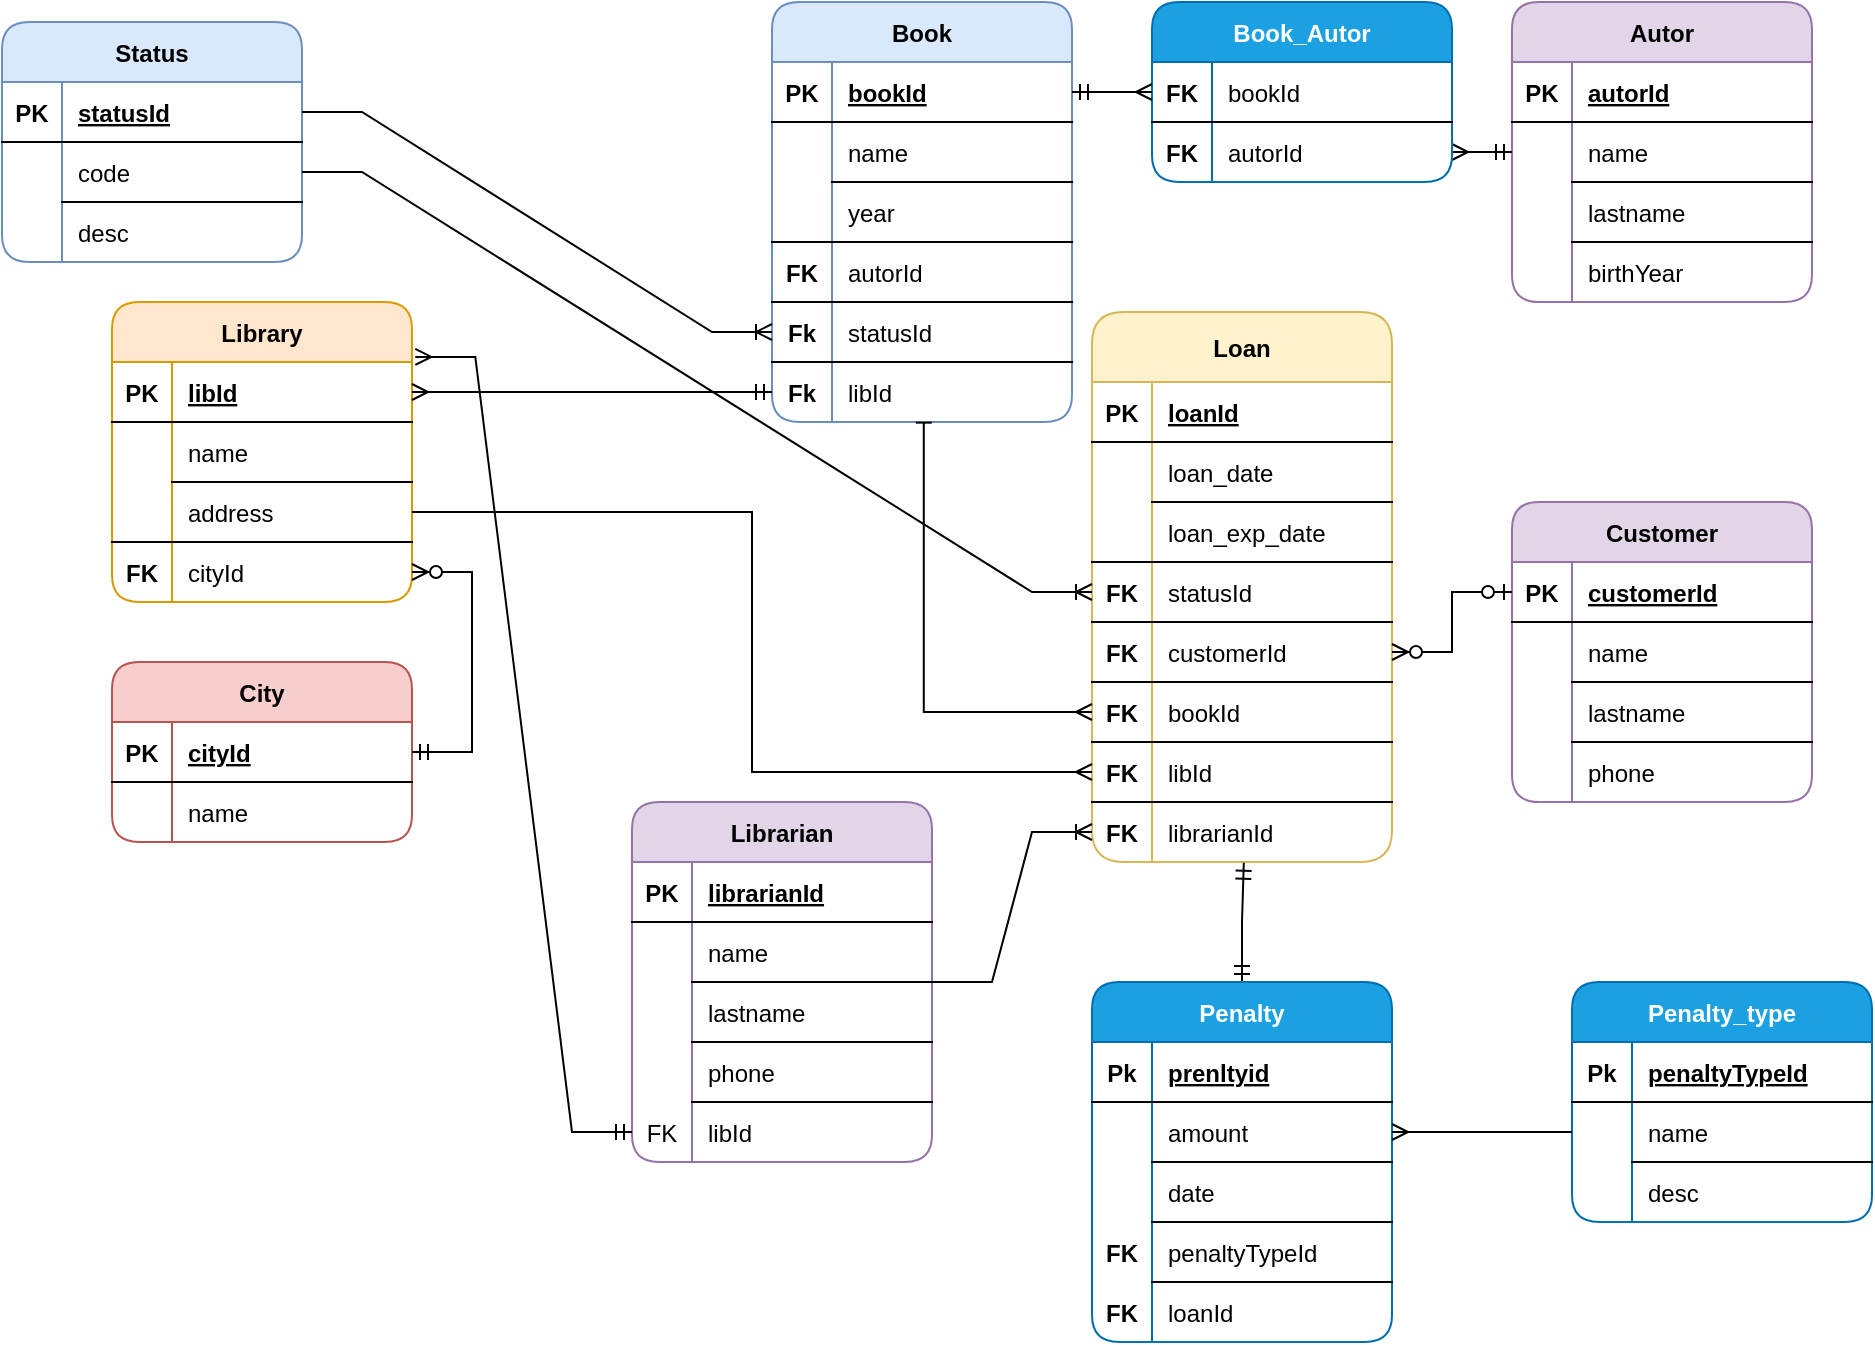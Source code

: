 <mxfile version="24.8.2">
  <diagram id="R2lEEEUBdFMjLlhIrx00" name="Page-1">
    <mxGraphModel dx="1195" dy="683" grid="1" gridSize="10" guides="1" tooltips="1" connect="1" arrows="1" fold="1" page="1" pageScale="1" pageWidth="850" pageHeight="1100" math="0" shadow="0" extFonts="Permanent Marker^https://fonts.googleapis.com/css?family=Permanent+Marker">
      <root>
        <mxCell id="0" />
        <mxCell id="1" parent="0" />
        <mxCell id="C-vyLk0tnHw3VtMMgP7b-23" value="Library" style="shape=table;startSize=30;container=1;collapsible=1;childLayout=tableLayout;fixedRows=1;rowLines=0;fontStyle=1;align=center;resizeLast=1;fillColor=#ffe6cc;strokeColor=#d79b00;rounded=1;" parent="1" vertex="1">
          <mxGeometry x="330" y="160" width="150" height="150" as="geometry" />
        </mxCell>
        <mxCell id="C-vyLk0tnHw3VtMMgP7b-24" value="" style="shape=partialRectangle;collapsible=0;dropTarget=0;pointerEvents=0;fillColor=none;points=[[0,0.5],[1,0.5]];portConstraint=eastwest;top=0;left=0;right=0;bottom=1;" parent="C-vyLk0tnHw3VtMMgP7b-23" vertex="1">
          <mxGeometry y="30" width="150" height="30" as="geometry" />
        </mxCell>
        <mxCell id="C-vyLk0tnHw3VtMMgP7b-25" value="PK" style="shape=partialRectangle;overflow=hidden;connectable=0;fillColor=none;top=0;left=0;bottom=0;right=0;fontStyle=1;" parent="C-vyLk0tnHw3VtMMgP7b-24" vertex="1">
          <mxGeometry width="30" height="30" as="geometry">
            <mxRectangle width="30" height="30" as="alternateBounds" />
          </mxGeometry>
        </mxCell>
        <mxCell id="C-vyLk0tnHw3VtMMgP7b-26" value="libId" style="shape=partialRectangle;overflow=hidden;connectable=0;fillColor=none;top=0;left=0;bottom=0;right=0;align=left;spacingLeft=6;fontStyle=5;" parent="C-vyLk0tnHw3VtMMgP7b-24" vertex="1">
          <mxGeometry x="30" width="120" height="30" as="geometry">
            <mxRectangle width="120" height="30" as="alternateBounds" />
          </mxGeometry>
        </mxCell>
        <mxCell id="C-vyLk0tnHw3VtMMgP7b-27" value="" style="shape=partialRectangle;collapsible=0;dropTarget=0;pointerEvents=0;fillColor=none;points=[[0,0.5],[1,0.5]];portConstraint=eastwest;top=0;left=0;right=0;bottom=0;" parent="C-vyLk0tnHw3VtMMgP7b-23" vertex="1">
          <mxGeometry y="60" width="150" height="30" as="geometry" />
        </mxCell>
        <mxCell id="C-vyLk0tnHw3VtMMgP7b-28" value="" style="shape=partialRectangle;overflow=hidden;connectable=0;fillColor=none;top=0;left=0;bottom=0;right=0;" parent="C-vyLk0tnHw3VtMMgP7b-27" vertex="1">
          <mxGeometry width="30" height="30" as="geometry">
            <mxRectangle width="30" height="30" as="alternateBounds" />
          </mxGeometry>
        </mxCell>
        <mxCell id="C-vyLk0tnHw3VtMMgP7b-29" value="name" style="shape=partialRectangle;overflow=hidden;connectable=0;fillColor=none;top=0;left=0;bottom=1;right=0;align=left;spacingLeft=6;" parent="C-vyLk0tnHw3VtMMgP7b-27" vertex="1">
          <mxGeometry x="30" width="120" height="30" as="geometry">
            <mxRectangle width="120" height="30" as="alternateBounds" />
          </mxGeometry>
        </mxCell>
        <mxCell id="Ng7OdXi_obNpGHTxMMuR-21" value="" style="shape=partialRectangle;collapsible=0;dropTarget=0;pointerEvents=0;fillColor=none;points=[[0,0.5],[1,0.5]];portConstraint=eastwest;top=0;left=0;right=0;bottom=0;" vertex="1" parent="C-vyLk0tnHw3VtMMgP7b-23">
          <mxGeometry y="90" width="150" height="30" as="geometry" />
        </mxCell>
        <mxCell id="Ng7OdXi_obNpGHTxMMuR-22" value="" style="shape=partialRectangle;overflow=hidden;connectable=0;fillColor=none;top=0;left=0;bottom=0;right=0;" vertex="1" parent="Ng7OdXi_obNpGHTxMMuR-21">
          <mxGeometry width="30" height="30" as="geometry">
            <mxRectangle width="30" height="30" as="alternateBounds" />
          </mxGeometry>
        </mxCell>
        <mxCell id="Ng7OdXi_obNpGHTxMMuR-23" value="address" style="shape=partialRectangle;overflow=hidden;connectable=0;fillColor=none;top=0;left=0;bottom=1;right=0;align=left;spacingLeft=6;" vertex="1" parent="Ng7OdXi_obNpGHTxMMuR-21">
          <mxGeometry x="30" width="120" height="30" as="geometry">
            <mxRectangle width="120" height="30" as="alternateBounds" />
          </mxGeometry>
        </mxCell>
        <mxCell id="Ng7OdXi_obNpGHTxMMuR-24" value="" style="shape=partialRectangle;collapsible=0;dropTarget=0;pointerEvents=0;fillColor=none;points=[[0,0.5],[1,0.5]];portConstraint=eastwest;top=0;left=0;right=0;bottom=0;" vertex="1" parent="C-vyLk0tnHw3VtMMgP7b-23">
          <mxGeometry y="120" width="150" height="30" as="geometry" />
        </mxCell>
        <mxCell id="Ng7OdXi_obNpGHTxMMuR-25" value="FK" style="shape=partialRectangle;overflow=hidden;connectable=0;fillColor=none;top=1;left=0;bottom=0;right=0;fontStyle=1" vertex="1" parent="Ng7OdXi_obNpGHTxMMuR-24">
          <mxGeometry width="30" height="30" as="geometry">
            <mxRectangle width="30" height="30" as="alternateBounds" />
          </mxGeometry>
        </mxCell>
        <mxCell id="Ng7OdXi_obNpGHTxMMuR-26" value="cityId" style="shape=partialRectangle;overflow=hidden;connectable=0;fillColor=none;top=0;left=0;bottom=0;right=0;align=left;spacingLeft=6;fontColor=default;labelBorderColor=none;" vertex="1" parent="Ng7OdXi_obNpGHTxMMuR-24">
          <mxGeometry x="30" width="120" height="30" as="geometry">
            <mxRectangle width="120" height="30" as="alternateBounds" />
          </mxGeometry>
        </mxCell>
        <mxCell id="Ng7OdXi_obNpGHTxMMuR-40" value="City" style="shape=table;startSize=30;container=1;collapsible=1;childLayout=tableLayout;fixedRows=1;rowLines=0;fontStyle=1;align=center;resizeLast=1;fillColor=#f8cecc;strokeColor=#b85450;rounded=1;" vertex="1" parent="1">
          <mxGeometry x="330" y="340" width="150" height="90" as="geometry" />
        </mxCell>
        <mxCell id="Ng7OdXi_obNpGHTxMMuR-41" value="" style="shape=partialRectangle;collapsible=0;dropTarget=0;pointerEvents=0;fillColor=none;points=[[0,0.5],[1,0.5]];portConstraint=eastwest;top=0;left=0;right=0;bottom=1;" vertex="1" parent="Ng7OdXi_obNpGHTxMMuR-40">
          <mxGeometry y="30" width="150" height="30" as="geometry" />
        </mxCell>
        <mxCell id="Ng7OdXi_obNpGHTxMMuR-42" value="PK" style="shape=partialRectangle;overflow=hidden;connectable=0;fillColor=none;top=0;left=0;bottom=0;right=0;fontStyle=1;" vertex="1" parent="Ng7OdXi_obNpGHTxMMuR-41">
          <mxGeometry width="30" height="30" as="geometry">
            <mxRectangle width="30" height="30" as="alternateBounds" />
          </mxGeometry>
        </mxCell>
        <mxCell id="Ng7OdXi_obNpGHTxMMuR-43" value="cityId" style="shape=partialRectangle;overflow=hidden;connectable=0;fillColor=none;top=0;left=0;bottom=0;right=0;align=left;spacingLeft=6;fontStyle=5;" vertex="1" parent="Ng7OdXi_obNpGHTxMMuR-41">
          <mxGeometry x="30" width="120" height="30" as="geometry">
            <mxRectangle width="120" height="30" as="alternateBounds" />
          </mxGeometry>
        </mxCell>
        <mxCell id="Ng7OdXi_obNpGHTxMMuR-44" value="" style="shape=partialRectangle;collapsible=0;dropTarget=0;pointerEvents=0;fillColor=none;points=[[0,0.5],[1,0.5]];portConstraint=eastwest;top=0;left=0;right=0;bottom=0;" vertex="1" parent="Ng7OdXi_obNpGHTxMMuR-40">
          <mxGeometry y="60" width="150" height="30" as="geometry" />
        </mxCell>
        <mxCell id="Ng7OdXi_obNpGHTxMMuR-45" value="" style="shape=partialRectangle;overflow=hidden;connectable=0;fillColor=none;top=0;left=0;bottom=0;right=0;" vertex="1" parent="Ng7OdXi_obNpGHTxMMuR-44">
          <mxGeometry width="30" height="30" as="geometry">
            <mxRectangle width="30" height="30" as="alternateBounds" />
          </mxGeometry>
        </mxCell>
        <mxCell id="Ng7OdXi_obNpGHTxMMuR-46" value="name" style="shape=partialRectangle;overflow=hidden;connectable=0;fillColor=none;top=0;left=0;bottom=0;right=0;align=left;spacingLeft=6;" vertex="1" parent="Ng7OdXi_obNpGHTxMMuR-44">
          <mxGeometry x="30" width="120" height="30" as="geometry">
            <mxRectangle width="120" height="30" as="alternateBounds" />
          </mxGeometry>
        </mxCell>
        <mxCell id="Ng7OdXi_obNpGHTxMMuR-55" value="" style="edgeStyle=entityRelationEdgeStyle;fontSize=12;html=1;endArrow=ERzeroToMany;startArrow=ERmandOne;rounded=0;exitX=1;exitY=0.5;exitDx=0;exitDy=0;" edge="1" parent="1" source="Ng7OdXi_obNpGHTxMMuR-41" target="Ng7OdXi_obNpGHTxMMuR-24">
          <mxGeometry width="100" height="100" relative="1" as="geometry">
            <mxPoint x="200.2" y="540" as="sourcePoint" />
            <mxPoint x="220.0" y="320.0" as="targetPoint" />
          </mxGeometry>
        </mxCell>
        <mxCell id="Ng7OdXi_obNpGHTxMMuR-56" value="Book " style="shape=table;startSize=30;container=1;collapsible=1;childLayout=tableLayout;fixedRows=1;rowLines=0;fontStyle=1;align=center;resizeLast=1;fillColor=#dae8fc;strokeColor=#6c8ebf;rounded=1;" vertex="1" parent="1">
          <mxGeometry x="660" y="10" width="150" height="210" as="geometry" />
        </mxCell>
        <mxCell id="Ng7OdXi_obNpGHTxMMuR-57" value="" style="shape=partialRectangle;collapsible=0;dropTarget=0;pointerEvents=0;fillColor=none;points=[[0,0.5],[1,0.5]];portConstraint=eastwest;top=0;left=0;right=0;bottom=1;" vertex="1" parent="Ng7OdXi_obNpGHTxMMuR-56">
          <mxGeometry y="30" width="150" height="30" as="geometry" />
        </mxCell>
        <mxCell id="Ng7OdXi_obNpGHTxMMuR-58" value="PK" style="shape=partialRectangle;overflow=hidden;connectable=0;fillColor=none;top=0;left=0;bottom=0;right=0;fontStyle=1;" vertex="1" parent="Ng7OdXi_obNpGHTxMMuR-57">
          <mxGeometry width="30" height="30" as="geometry">
            <mxRectangle width="30" height="30" as="alternateBounds" />
          </mxGeometry>
        </mxCell>
        <mxCell id="Ng7OdXi_obNpGHTxMMuR-59" value="bookId" style="shape=partialRectangle;overflow=hidden;connectable=0;fillColor=none;top=0;left=0;bottom=0;right=0;align=left;spacingLeft=6;fontStyle=5;" vertex="1" parent="Ng7OdXi_obNpGHTxMMuR-57">
          <mxGeometry x="30" width="120" height="30" as="geometry">
            <mxRectangle width="120" height="30" as="alternateBounds" />
          </mxGeometry>
        </mxCell>
        <mxCell id="Ng7OdXi_obNpGHTxMMuR-60" value="" style="shape=partialRectangle;collapsible=0;dropTarget=0;pointerEvents=0;fillColor=none;points=[[0,0.5],[1,0.5]];portConstraint=eastwest;top=0;left=0;right=0;bottom=0;" vertex="1" parent="Ng7OdXi_obNpGHTxMMuR-56">
          <mxGeometry y="60" width="150" height="30" as="geometry" />
        </mxCell>
        <mxCell id="Ng7OdXi_obNpGHTxMMuR-61" value="" style="shape=partialRectangle;overflow=hidden;connectable=0;fillColor=none;top=0;left=0;bottom=0;right=0;" vertex="1" parent="Ng7OdXi_obNpGHTxMMuR-60">
          <mxGeometry width="30" height="30" as="geometry">
            <mxRectangle width="30" height="30" as="alternateBounds" />
          </mxGeometry>
        </mxCell>
        <mxCell id="Ng7OdXi_obNpGHTxMMuR-62" value="name" style="shape=partialRectangle;overflow=hidden;connectable=0;fillColor=none;top=0;left=0;bottom=1;right=0;align=left;spacingLeft=6;" vertex="1" parent="Ng7OdXi_obNpGHTxMMuR-60">
          <mxGeometry x="30" width="120" height="30" as="geometry">
            <mxRectangle width="120" height="30" as="alternateBounds" />
          </mxGeometry>
        </mxCell>
        <mxCell id="Ng7OdXi_obNpGHTxMMuR-63" value="" style="shape=partialRectangle;collapsible=0;dropTarget=0;pointerEvents=0;fillColor=none;points=[[0,0.5],[1,0.5]];portConstraint=eastwest;top=0;left=0;right=0;bottom=0;" vertex="1" parent="Ng7OdXi_obNpGHTxMMuR-56">
          <mxGeometry y="90" width="150" height="30" as="geometry" />
        </mxCell>
        <mxCell id="Ng7OdXi_obNpGHTxMMuR-64" value="" style="shape=partialRectangle;overflow=hidden;connectable=0;fillColor=none;top=0;left=0;bottom=0;right=0;" vertex="1" parent="Ng7OdXi_obNpGHTxMMuR-63">
          <mxGeometry width="30" height="30" as="geometry">
            <mxRectangle width="30" height="30" as="alternateBounds" />
          </mxGeometry>
        </mxCell>
        <mxCell id="Ng7OdXi_obNpGHTxMMuR-65" value="year" style="shape=partialRectangle;overflow=hidden;connectable=0;fillColor=none;top=0;left=0;bottom=1;right=0;align=left;spacingLeft=6;" vertex="1" parent="Ng7OdXi_obNpGHTxMMuR-63">
          <mxGeometry x="30" width="120" height="30" as="geometry">
            <mxRectangle width="120" height="30" as="alternateBounds" />
          </mxGeometry>
        </mxCell>
        <mxCell id="Ng7OdXi_obNpGHTxMMuR-69" value="" style="shape=partialRectangle;collapsible=0;dropTarget=0;pointerEvents=0;fillColor=none;points=[[0,0.5],[1,0.5]];portConstraint=eastwest;top=0;left=0;right=0;bottom=0;" vertex="1" parent="Ng7OdXi_obNpGHTxMMuR-56">
          <mxGeometry y="120" width="150" height="30" as="geometry" />
        </mxCell>
        <mxCell id="Ng7OdXi_obNpGHTxMMuR-70" value="FK" style="shape=partialRectangle;overflow=hidden;connectable=0;fillColor=none;top=1;left=0;bottom=1;right=0;fontStyle=1" vertex="1" parent="Ng7OdXi_obNpGHTxMMuR-69">
          <mxGeometry width="30" height="30" as="geometry">
            <mxRectangle width="30" height="30" as="alternateBounds" />
          </mxGeometry>
        </mxCell>
        <mxCell id="Ng7OdXi_obNpGHTxMMuR-71" value="autorId" style="shape=partialRectangle;overflow=hidden;connectable=0;fillColor=none;top=0;left=0;bottom=1;right=0;align=left;spacingLeft=6;" vertex="1" parent="Ng7OdXi_obNpGHTxMMuR-69">
          <mxGeometry x="30" width="120" height="30" as="geometry">
            <mxRectangle width="120" height="30" as="alternateBounds" />
          </mxGeometry>
        </mxCell>
        <mxCell id="Ng7OdXi_obNpGHTxMMuR-72" value="" style="shape=partialRectangle;collapsible=0;dropTarget=0;pointerEvents=0;fillColor=none;points=[[0,0.5],[1,0.5]];portConstraint=eastwest;top=0;left=0;right=0;bottom=0;" vertex="1" parent="Ng7OdXi_obNpGHTxMMuR-56">
          <mxGeometry y="150" width="150" height="30" as="geometry" />
        </mxCell>
        <mxCell id="Ng7OdXi_obNpGHTxMMuR-73" value="Fk" style="shape=partialRectangle;overflow=hidden;connectable=0;fillColor=none;top=0;left=0;bottom=1;right=0;fontStyle=1" vertex="1" parent="Ng7OdXi_obNpGHTxMMuR-72">
          <mxGeometry width="30" height="30" as="geometry">
            <mxRectangle width="30" height="30" as="alternateBounds" />
          </mxGeometry>
        </mxCell>
        <mxCell id="Ng7OdXi_obNpGHTxMMuR-74" value="statusId" style="shape=partialRectangle;overflow=hidden;connectable=0;fillColor=none;top=0;left=0;bottom=1;right=0;align=left;spacingLeft=6;" vertex="1" parent="Ng7OdXi_obNpGHTxMMuR-72">
          <mxGeometry x="30" width="120" height="30" as="geometry">
            <mxRectangle width="120" height="30" as="alternateBounds" />
          </mxGeometry>
        </mxCell>
        <mxCell id="Ng7OdXi_obNpGHTxMMuR-89" value="" style="shape=partialRectangle;collapsible=0;dropTarget=0;pointerEvents=0;fillColor=none;points=[[0,0.5],[1,0.5]];portConstraint=eastwest;top=0;left=0;right=0;bottom=0;" vertex="1" parent="Ng7OdXi_obNpGHTxMMuR-56">
          <mxGeometry y="180" width="150" height="30" as="geometry" />
        </mxCell>
        <mxCell id="Ng7OdXi_obNpGHTxMMuR-90" value="Fk" style="shape=partialRectangle;overflow=hidden;connectable=0;fillColor=none;top=0;left=0;bottom=0;right=0;fontStyle=1" vertex="1" parent="Ng7OdXi_obNpGHTxMMuR-89">
          <mxGeometry width="30" height="30" as="geometry">
            <mxRectangle width="30" height="30" as="alternateBounds" />
          </mxGeometry>
        </mxCell>
        <mxCell id="Ng7OdXi_obNpGHTxMMuR-91" value="libId" style="shape=partialRectangle;overflow=hidden;connectable=0;fillColor=none;top=0;left=0;bottom=0;right=0;align=left;spacingLeft=6;" vertex="1" parent="Ng7OdXi_obNpGHTxMMuR-89">
          <mxGeometry x="30" width="120" height="30" as="geometry">
            <mxRectangle width="120" height="30" as="alternateBounds" />
          </mxGeometry>
        </mxCell>
        <mxCell id="Ng7OdXi_obNpGHTxMMuR-75" value="Autor" style="shape=table;startSize=30;container=1;collapsible=1;childLayout=tableLayout;fixedRows=1;rowLines=0;fontStyle=1;align=center;resizeLast=1;fillColor=#e1d5e7;strokeColor=#9673a6;rounded=1;" vertex="1" parent="1">
          <mxGeometry x="1030" y="10" width="150" height="150" as="geometry" />
        </mxCell>
        <mxCell id="Ng7OdXi_obNpGHTxMMuR-76" value="" style="shape=partialRectangle;collapsible=0;dropTarget=0;pointerEvents=0;fillColor=none;points=[[0,0.5],[1,0.5]];portConstraint=eastwest;top=0;left=0;right=0;bottom=1;" vertex="1" parent="Ng7OdXi_obNpGHTxMMuR-75">
          <mxGeometry y="30" width="150" height="30" as="geometry" />
        </mxCell>
        <mxCell id="Ng7OdXi_obNpGHTxMMuR-77" value="PK" style="shape=partialRectangle;overflow=hidden;connectable=0;fillColor=none;top=0;left=0;bottom=0;right=0;fontStyle=1;" vertex="1" parent="Ng7OdXi_obNpGHTxMMuR-76">
          <mxGeometry width="30" height="30" as="geometry">
            <mxRectangle width="30" height="30" as="alternateBounds" />
          </mxGeometry>
        </mxCell>
        <mxCell id="Ng7OdXi_obNpGHTxMMuR-78" value="autorId" style="shape=partialRectangle;overflow=hidden;connectable=0;fillColor=none;top=0;left=0;bottom=0;right=0;align=left;spacingLeft=6;fontStyle=5;" vertex="1" parent="Ng7OdXi_obNpGHTxMMuR-76">
          <mxGeometry x="30" width="120" height="30" as="geometry">
            <mxRectangle width="120" height="30" as="alternateBounds" />
          </mxGeometry>
        </mxCell>
        <mxCell id="Ng7OdXi_obNpGHTxMMuR-79" value="" style="shape=partialRectangle;collapsible=0;dropTarget=0;pointerEvents=0;fillColor=none;points=[[0,0.5],[1,0.5]];portConstraint=eastwest;top=0;left=0;right=0;bottom=0;" vertex="1" parent="Ng7OdXi_obNpGHTxMMuR-75">
          <mxGeometry y="60" width="150" height="30" as="geometry" />
        </mxCell>
        <mxCell id="Ng7OdXi_obNpGHTxMMuR-80" value="" style="shape=partialRectangle;overflow=hidden;connectable=0;fillColor=none;top=0;left=0;bottom=0;right=0;" vertex="1" parent="Ng7OdXi_obNpGHTxMMuR-79">
          <mxGeometry width="30" height="30" as="geometry">
            <mxRectangle width="30" height="30" as="alternateBounds" />
          </mxGeometry>
        </mxCell>
        <mxCell id="Ng7OdXi_obNpGHTxMMuR-81" value="name" style="shape=partialRectangle;overflow=hidden;connectable=0;fillColor=none;top=0;left=0;bottom=1;right=0;align=left;spacingLeft=6;" vertex="1" parent="Ng7OdXi_obNpGHTxMMuR-79">
          <mxGeometry x="30" width="120" height="30" as="geometry">
            <mxRectangle width="120" height="30" as="alternateBounds" />
          </mxGeometry>
        </mxCell>
        <mxCell id="Ng7OdXi_obNpGHTxMMuR-82" value="" style="shape=partialRectangle;collapsible=0;dropTarget=0;pointerEvents=0;fillColor=none;points=[[0,0.5],[1,0.5]];portConstraint=eastwest;top=0;left=0;right=0;bottom=0;" vertex="1" parent="Ng7OdXi_obNpGHTxMMuR-75">
          <mxGeometry y="90" width="150" height="30" as="geometry" />
        </mxCell>
        <mxCell id="Ng7OdXi_obNpGHTxMMuR-83" value="" style="shape=partialRectangle;overflow=hidden;connectable=0;fillColor=none;top=0;left=0;bottom=0;right=0;" vertex="1" parent="Ng7OdXi_obNpGHTxMMuR-82">
          <mxGeometry width="30" height="30" as="geometry">
            <mxRectangle width="30" height="30" as="alternateBounds" />
          </mxGeometry>
        </mxCell>
        <mxCell id="Ng7OdXi_obNpGHTxMMuR-84" value="lastname" style="shape=partialRectangle;overflow=hidden;connectable=0;fillColor=none;top=0;left=0;bottom=1;right=0;align=left;spacingLeft=6;" vertex="1" parent="Ng7OdXi_obNpGHTxMMuR-82">
          <mxGeometry x="30" width="120" height="30" as="geometry">
            <mxRectangle width="120" height="30" as="alternateBounds" />
          </mxGeometry>
        </mxCell>
        <mxCell id="Ng7OdXi_obNpGHTxMMuR-85" value="" style="shape=partialRectangle;collapsible=0;dropTarget=0;pointerEvents=0;fillColor=none;points=[[0,0.5],[1,0.5]];portConstraint=eastwest;top=0;left=0;right=0;bottom=0;" vertex="1" parent="Ng7OdXi_obNpGHTxMMuR-75">
          <mxGeometry y="120" width="150" height="30" as="geometry" />
        </mxCell>
        <mxCell id="Ng7OdXi_obNpGHTxMMuR-86" value="" style="shape=partialRectangle;overflow=hidden;connectable=0;fillColor=none;top=0;left=0;bottom=0;right=0;fontStyle=1" vertex="1" parent="Ng7OdXi_obNpGHTxMMuR-85">
          <mxGeometry width="30" height="30" as="geometry">
            <mxRectangle width="30" height="30" as="alternateBounds" />
          </mxGeometry>
        </mxCell>
        <mxCell id="Ng7OdXi_obNpGHTxMMuR-87" value="birthYear" style="shape=partialRectangle;overflow=hidden;connectable=0;fillColor=none;top=0;left=0;bottom=0;right=0;align=left;spacingLeft=6;fontColor=default;labelBorderColor=none;" vertex="1" parent="Ng7OdXi_obNpGHTxMMuR-85">
          <mxGeometry x="30" width="120" height="30" as="geometry">
            <mxRectangle width="120" height="30" as="alternateBounds" />
          </mxGeometry>
        </mxCell>
        <mxCell id="Ng7OdXi_obNpGHTxMMuR-88" value="" style="edgeStyle=entityRelationEdgeStyle;fontSize=12;html=1;endArrow=ERmany;startArrow=ERmandOne;rounded=0;exitX=0;exitY=0.5;exitDx=0;exitDy=0;entryX=1;entryY=0.5;entryDx=0;entryDy=0;endFill=0;" edge="1" parent="1" source="Ng7OdXi_obNpGHTxMMuR-79" target="Ng7OdXi_obNpGHTxMMuR-166">
          <mxGeometry width="100" height="100" relative="1" as="geometry">
            <mxPoint x="210" y="65" as="sourcePoint" />
            <mxPoint x="270" y="155" as="targetPoint" />
          </mxGeometry>
        </mxCell>
        <mxCell id="Ng7OdXi_obNpGHTxMMuR-92" value="" style="edgeStyle=entityRelationEdgeStyle;fontSize=12;html=1;endArrow=ERmany;startArrow=ERmandOne;rounded=0;exitX=0;exitY=0.5;exitDx=0;exitDy=0;entryX=1;entryY=0.5;entryDx=0;entryDy=0;endFill=0;" edge="1" parent="1" source="Ng7OdXi_obNpGHTxMMuR-89" target="C-vyLk0tnHw3VtMMgP7b-24">
          <mxGeometry width="100" height="100" relative="1" as="geometry">
            <mxPoint x="780" y="65" as="sourcePoint" />
            <mxPoint x="720" y="155" as="targetPoint" />
            <Array as="points">
              <mxPoint x="530" y="80" />
            </Array>
          </mxGeometry>
        </mxCell>
        <mxCell id="Ng7OdXi_obNpGHTxMMuR-93" value="Customer" style="shape=table;startSize=30;container=1;collapsible=1;childLayout=tableLayout;fixedRows=1;rowLines=0;fontStyle=1;align=center;resizeLast=1;fillColor=#e1d5e7;strokeColor=#9673a6;rounded=1;" vertex="1" parent="1">
          <mxGeometry x="1030" y="260" width="150" height="150" as="geometry" />
        </mxCell>
        <mxCell id="Ng7OdXi_obNpGHTxMMuR-94" value="" style="shape=partialRectangle;collapsible=0;dropTarget=0;pointerEvents=0;fillColor=none;points=[[0,0.5],[1,0.5]];portConstraint=eastwest;top=0;left=0;right=0;bottom=1;" vertex="1" parent="Ng7OdXi_obNpGHTxMMuR-93">
          <mxGeometry y="30" width="150" height="30" as="geometry" />
        </mxCell>
        <mxCell id="Ng7OdXi_obNpGHTxMMuR-95" value="PK" style="shape=partialRectangle;overflow=hidden;connectable=0;fillColor=none;top=0;left=0;bottom=0;right=0;fontStyle=1;" vertex="1" parent="Ng7OdXi_obNpGHTxMMuR-94">
          <mxGeometry width="30" height="30" as="geometry">
            <mxRectangle width="30" height="30" as="alternateBounds" />
          </mxGeometry>
        </mxCell>
        <mxCell id="Ng7OdXi_obNpGHTxMMuR-96" value="customerId" style="shape=partialRectangle;overflow=hidden;connectable=0;fillColor=none;top=0;left=0;bottom=0;right=0;align=left;spacingLeft=6;fontStyle=5;" vertex="1" parent="Ng7OdXi_obNpGHTxMMuR-94">
          <mxGeometry x="30" width="120" height="30" as="geometry">
            <mxRectangle width="120" height="30" as="alternateBounds" />
          </mxGeometry>
        </mxCell>
        <mxCell id="Ng7OdXi_obNpGHTxMMuR-97" value="" style="shape=partialRectangle;collapsible=0;dropTarget=0;pointerEvents=0;fillColor=none;points=[[0,0.5],[1,0.5]];portConstraint=eastwest;top=0;left=0;right=0;bottom=0;" vertex="1" parent="Ng7OdXi_obNpGHTxMMuR-93">
          <mxGeometry y="60" width="150" height="30" as="geometry" />
        </mxCell>
        <mxCell id="Ng7OdXi_obNpGHTxMMuR-98" value="" style="shape=partialRectangle;overflow=hidden;connectable=0;fillColor=none;top=0;left=0;bottom=0;right=0;" vertex="1" parent="Ng7OdXi_obNpGHTxMMuR-97">
          <mxGeometry width="30" height="30" as="geometry">
            <mxRectangle width="30" height="30" as="alternateBounds" />
          </mxGeometry>
        </mxCell>
        <mxCell id="Ng7OdXi_obNpGHTxMMuR-99" value="name" style="shape=partialRectangle;overflow=hidden;connectable=0;fillColor=none;top=0;left=0;bottom=1;right=0;align=left;spacingLeft=6;" vertex="1" parent="Ng7OdXi_obNpGHTxMMuR-97">
          <mxGeometry x="30" width="120" height="30" as="geometry">
            <mxRectangle width="120" height="30" as="alternateBounds" />
          </mxGeometry>
        </mxCell>
        <mxCell id="Ng7OdXi_obNpGHTxMMuR-100" value="" style="shape=partialRectangle;collapsible=0;dropTarget=0;pointerEvents=0;fillColor=none;points=[[0,0.5],[1,0.5]];portConstraint=eastwest;top=0;left=0;right=0;bottom=0;" vertex="1" parent="Ng7OdXi_obNpGHTxMMuR-93">
          <mxGeometry y="90" width="150" height="30" as="geometry" />
        </mxCell>
        <mxCell id="Ng7OdXi_obNpGHTxMMuR-101" value="" style="shape=partialRectangle;overflow=hidden;connectable=0;fillColor=none;top=0;left=0;bottom=0;right=0;" vertex="1" parent="Ng7OdXi_obNpGHTxMMuR-100">
          <mxGeometry width="30" height="30" as="geometry">
            <mxRectangle width="30" height="30" as="alternateBounds" />
          </mxGeometry>
        </mxCell>
        <mxCell id="Ng7OdXi_obNpGHTxMMuR-102" value="lastname" style="shape=partialRectangle;overflow=hidden;connectable=0;fillColor=none;top=0;left=0;bottom=1;right=0;align=left;spacingLeft=6;" vertex="1" parent="Ng7OdXi_obNpGHTxMMuR-100">
          <mxGeometry x="30" width="120" height="30" as="geometry">
            <mxRectangle width="120" height="30" as="alternateBounds" />
          </mxGeometry>
        </mxCell>
        <mxCell id="Ng7OdXi_obNpGHTxMMuR-103" value="" style="shape=partialRectangle;collapsible=0;dropTarget=0;pointerEvents=0;fillColor=none;points=[[0,0.5],[1,0.5]];portConstraint=eastwest;top=0;left=0;right=0;bottom=0;" vertex="1" parent="Ng7OdXi_obNpGHTxMMuR-93">
          <mxGeometry y="120" width="150" height="30" as="geometry" />
        </mxCell>
        <mxCell id="Ng7OdXi_obNpGHTxMMuR-104" value="" style="shape=partialRectangle;overflow=hidden;connectable=0;fillColor=none;top=0;left=0;bottom=0;right=0;fontStyle=1" vertex="1" parent="Ng7OdXi_obNpGHTxMMuR-103">
          <mxGeometry width="30" height="30" as="geometry">
            <mxRectangle width="30" height="30" as="alternateBounds" />
          </mxGeometry>
        </mxCell>
        <mxCell id="Ng7OdXi_obNpGHTxMMuR-105" value="phone" style="shape=partialRectangle;overflow=hidden;connectable=0;fillColor=none;top=0;left=0;bottom=0;right=0;align=left;spacingLeft=6;fontColor=default;labelBorderColor=none;" vertex="1" parent="Ng7OdXi_obNpGHTxMMuR-103">
          <mxGeometry x="30" width="120" height="30" as="geometry">
            <mxRectangle width="120" height="30" as="alternateBounds" />
          </mxGeometry>
        </mxCell>
        <mxCell id="Ng7OdXi_obNpGHTxMMuR-106" value="Librarian" style="shape=table;startSize=30;container=1;collapsible=1;childLayout=tableLayout;fixedRows=1;rowLines=0;fontStyle=1;align=center;resizeLast=1;fillColor=#e1d5e7;strokeColor=#9673a6;rounded=1;" vertex="1" parent="1">
          <mxGeometry x="590" y="410" width="150" height="180" as="geometry" />
        </mxCell>
        <mxCell id="Ng7OdXi_obNpGHTxMMuR-107" value="" style="shape=partialRectangle;collapsible=0;dropTarget=0;pointerEvents=0;fillColor=none;points=[[0,0.5],[1,0.5]];portConstraint=eastwest;top=0;left=0;right=0;bottom=1;" vertex="1" parent="Ng7OdXi_obNpGHTxMMuR-106">
          <mxGeometry y="30" width="150" height="30" as="geometry" />
        </mxCell>
        <mxCell id="Ng7OdXi_obNpGHTxMMuR-108" value="PK" style="shape=partialRectangle;overflow=hidden;connectable=0;fillColor=none;top=0;left=0;bottom=0;right=0;fontStyle=1;" vertex="1" parent="Ng7OdXi_obNpGHTxMMuR-107">
          <mxGeometry width="30" height="30" as="geometry">
            <mxRectangle width="30" height="30" as="alternateBounds" />
          </mxGeometry>
        </mxCell>
        <mxCell id="Ng7OdXi_obNpGHTxMMuR-109" value="librarianId" style="shape=partialRectangle;overflow=hidden;connectable=0;fillColor=none;top=0;left=0;bottom=0;right=0;align=left;spacingLeft=6;fontStyle=5;" vertex="1" parent="Ng7OdXi_obNpGHTxMMuR-107">
          <mxGeometry x="30" width="120" height="30" as="geometry">
            <mxRectangle width="120" height="30" as="alternateBounds" />
          </mxGeometry>
        </mxCell>
        <mxCell id="Ng7OdXi_obNpGHTxMMuR-110" value="" style="shape=partialRectangle;collapsible=0;dropTarget=0;pointerEvents=0;fillColor=none;points=[[0,0.5],[1,0.5]];portConstraint=eastwest;top=0;left=0;right=0;bottom=0;" vertex="1" parent="Ng7OdXi_obNpGHTxMMuR-106">
          <mxGeometry y="60" width="150" height="30" as="geometry" />
        </mxCell>
        <mxCell id="Ng7OdXi_obNpGHTxMMuR-111" value="" style="shape=partialRectangle;overflow=hidden;connectable=0;fillColor=none;top=0;left=0;bottom=0;right=0;" vertex="1" parent="Ng7OdXi_obNpGHTxMMuR-110">
          <mxGeometry width="30" height="30" as="geometry">
            <mxRectangle width="30" height="30" as="alternateBounds" />
          </mxGeometry>
        </mxCell>
        <mxCell id="Ng7OdXi_obNpGHTxMMuR-112" value="name" style="shape=partialRectangle;overflow=hidden;connectable=0;fillColor=none;top=0;left=0;bottom=1;right=0;align=left;spacingLeft=6;" vertex="1" parent="Ng7OdXi_obNpGHTxMMuR-110">
          <mxGeometry x="30" width="120" height="30" as="geometry">
            <mxRectangle width="120" height="30" as="alternateBounds" />
          </mxGeometry>
        </mxCell>
        <mxCell id="Ng7OdXi_obNpGHTxMMuR-113" value="" style="shape=partialRectangle;collapsible=0;dropTarget=0;pointerEvents=0;fillColor=none;points=[[0,0.5],[1,0.5]];portConstraint=eastwest;top=0;left=0;right=0;bottom=0;" vertex="1" parent="Ng7OdXi_obNpGHTxMMuR-106">
          <mxGeometry y="90" width="150" height="30" as="geometry" />
        </mxCell>
        <mxCell id="Ng7OdXi_obNpGHTxMMuR-114" value="" style="shape=partialRectangle;overflow=hidden;connectable=0;fillColor=none;top=0;left=0;bottom=0;right=0;" vertex="1" parent="Ng7OdXi_obNpGHTxMMuR-113">
          <mxGeometry width="30" height="30" as="geometry">
            <mxRectangle width="30" height="30" as="alternateBounds" />
          </mxGeometry>
        </mxCell>
        <mxCell id="Ng7OdXi_obNpGHTxMMuR-115" value="lastname" style="shape=partialRectangle;overflow=hidden;connectable=0;fillColor=none;top=0;left=0;bottom=1;right=0;align=left;spacingLeft=6;" vertex="1" parent="Ng7OdXi_obNpGHTxMMuR-113">
          <mxGeometry x="30" width="120" height="30" as="geometry">
            <mxRectangle width="120" height="30" as="alternateBounds" />
          </mxGeometry>
        </mxCell>
        <mxCell id="Ng7OdXi_obNpGHTxMMuR-116" value="" style="shape=partialRectangle;collapsible=0;dropTarget=0;pointerEvents=0;fillColor=none;points=[[0,0.5],[1,0.5]];portConstraint=eastwest;top=0;left=0;right=0;bottom=0;" vertex="1" parent="Ng7OdXi_obNpGHTxMMuR-106">
          <mxGeometry y="120" width="150" height="30" as="geometry" />
        </mxCell>
        <mxCell id="Ng7OdXi_obNpGHTxMMuR-117" value="" style="shape=partialRectangle;overflow=hidden;connectable=0;fillColor=none;top=0;left=0;bottom=0;right=0;fontStyle=1" vertex="1" parent="Ng7OdXi_obNpGHTxMMuR-116">
          <mxGeometry width="30" height="30" as="geometry">
            <mxRectangle width="30" height="30" as="alternateBounds" />
          </mxGeometry>
        </mxCell>
        <mxCell id="Ng7OdXi_obNpGHTxMMuR-118" value="phone" style="shape=partialRectangle;overflow=hidden;connectable=0;fillColor=none;top=0;left=0;bottom=1;right=0;align=left;spacingLeft=6;fontColor=default;labelBorderColor=none;" vertex="1" parent="Ng7OdXi_obNpGHTxMMuR-116">
          <mxGeometry x="30" width="120" height="30" as="geometry">
            <mxRectangle width="120" height="30" as="alternateBounds" />
          </mxGeometry>
        </mxCell>
        <mxCell id="Ng7OdXi_obNpGHTxMMuR-119" value="" style="shape=partialRectangle;collapsible=0;dropTarget=0;pointerEvents=0;fillColor=none;points=[[0,0.5],[1,0.5]];portConstraint=eastwest;top=0;left=0;right=0;bottom=0;" vertex="1" parent="Ng7OdXi_obNpGHTxMMuR-106">
          <mxGeometry y="150" width="150" height="30" as="geometry" />
        </mxCell>
        <mxCell id="Ng7OdXi_obNpGHTxMMuR-120" value="FK" style="shape=partialRectangle;overflow=hidden;connectable=0;fillColor=none;top=0;left=0;bottom=0;right=0;" vertex="1" parent="Ng7OdXi_obNpGHTxMMuR-119">
          <mxGeometry width="30" height="30" as="geometry">
            <mxRectangle width="30" height="30" as="alternateBounds" />
          </mxGeometry>
        </mxCell>
        <mxCell id="Ng7OdXi_obNpGHTxMMuR-121" value="libId" style="shape=partialRectangle;overflow=hidden;connectable=0;fillColor=none;top=0;left=0;bottom=0;right=0;align=left;spacingLeft=6;" vertex="1" parent="Ng7OdXi_obNpGHTxMMuR-119">
          <mxGeometry x="30" width="120" height="30" as="geometry">
            <mxRectangle width="120" height="30" as="alternateBounds" />
          </mxGeometry>
        </mxCell>
        <mxCell id="Ng7OdXi_obNpGHTxMMuR-122" value="" style="edgeStyle=entityRelationEdgeStyle;fontSize=12;html=1;endArrow=ERmany;startArrow=ERmandOne;rounded=0;exitX=0;exitY=0.5;exitDx=0;exitDy=0;entryX=1.011;entryY=-0.085;entryDx=0;entryDy=0;endFill=0;entryPerimeter=0;" edge="1" parent="1" source="Ng7OdXi_obNpGHTxMMuR-119" target="C-vyLk0tnHw3VtMMgP7b-24">
          <mxGeometry width="100" height="100" relative="1" as="geometry">
            <mxPoint x="570" y="215" as="sourcePoint" />
            <mxPoint x="420" y="65" as="targetPoint" />
            <Array as="points">
              <mxPoint x="540" y="90" />
            </Array>
          </mxGeometry>
        </mxCell>
        <mxCell id="Ng7OdXi_obNpGHTxMMuR-123" value="Status" style="shape=table;startSize=30;container=1;collapsible=1;childLayout=tableLayout;fixedRows=1;rowLines=0;fontStyle=1;align=center;resizeLast=1;fillColor=#dae8fc;strokeColor=#6c8ebf;rounded=1;columnLines=1;" vertex="1" parent="1">
          <mxGeometry x="275" y="20" width="150" height="120" as="geometry" />
        </mxCell>
        <mxCell id="Ng7OdXi_obNpGHTxMMuR-124" value="" style="shape=partialRectangle;collapsible=0;dropTarget=0;pointerEvents=0;fillColor=none;points=[[0,0.5],[1,0.5]];portConstraint=eastwest;top=0;left=0;right=0;bottom=1;" vertex="1" parent="Ng7OdXi_obNpGHTxMMuR-123">
          <mxGeometry y="30" width="150" height="30" as="geometry" />
        </mxCell>
        <mxCell id="Ng7OdXi_obNpGHTxMMuR-125" value="PK" style="shape=partialRectangle;overflow=hidden;connectable=0;fillColor=none;top=0;left=0;bottom=0;right=0;fontStyle=1;" vertex="1" parent="Ng7OdXi_obNpGHTxMMuR-124">
          <mxGeometry width="30" height="30" as="geometry">
            <mxRectangle width="30" height="30" as="alternateBounds" />
          </mxGeometry>
        </mxCell>
        <mxCell id="Ng7OdXi_obNpGHTxMMuR-126" value="statusId" style="shape=partialRectangle;overflow=hidden;connectable=0;fillColor=none;top=0;left=0;bottom=0;right=0;align=left;spacingLeft=6;fontStyle=5;" vertex="1" parent="Ng7OdXi_obNpGHTxMMuR-124">
          <mxGeometry x="30" width="120" height="30" as="geometry">
            <mxRectangle width="120" height="30" as="alternateBounds" />
          </mxGeometry>
        </mxCell>
        <mxCell id="Ng7OdXi_obNpGHTxMMuR-127" value="" style="shape=partialRectangle;collapsible=0;dropTarget=0;pointerEvents=0;fillColor=none;points=[[0,0.5],[1,0.5]];portConstraint=eastwest;top=0;left=0;right=0;bottom=0;" vertex="1" parent="Ng7OdXi_obNpGHTxMMuR-123">
          <mxGeometry y="60" width="150" height="30" as="geometry" />
        </mxCell>
        <mxCell id="Ng7OdXi_obNpGHTxMMuR-128" value="" style="shape=partialRectangle;overflow=hidden;connectable=0;fillColor=none;top=0;left=0;bottom=0;right=0;" vertex="1" parent="Ng7OdXi_obNpGHTxMMuR-127">
          <mxGeometry width="30" height="30" as="geometry">
            <mxRectangle width="30" height="30" as="alternateBounds" />
          </mxGeometry>
        </mxCell>
        <mxCell id="Ng7OdXi_obNpGHTxMMuR-129" value="code" style="shape=partialRectangle;overflow=hidden;connectable=0;fillColor=none;top=0;left=0;bottom=1;right=0;align=left;spacingLeft=6;" vertex="1" parent="Ng7OdXi_obNpGHTxMMuR-127">
          <mxGeometry x="30" width="120" height="30" as="geometry">
            <mxRectangle width="120" height="30" as="alternateBounds" />
          </mxGeometry>
        </mxCell>
        <mxCell id="Ng7OdXi_obNpGHTxMMuR-130" value="" style="shape=partialRectangle;collapsible=0;dropTarget=0;pointerEvents=0;fillColor=none;points=[[0,0.5],[1,0.5]];portConstraint=eastwest;top=0;left=0;right=0;bottom=0;" vertex="1" parent="Ng7OdXi_obNpGHTxMMuR-123">
          <mxGeometry y="90" width="150" height="30" as="geometry" />
        </mxCell>
        <mxCell id="Ng7OdXi_obNpGHTxMMuR-131" value="" style="shape=partialRectangle;overflow=hidden;connectable=0;fillColor=none;top=0;left=0;bottom=0;right=0;" vertex="1" parent="Ng7OdXi_obNpGHTxMMuR-130">
          <mxGeometry width="30" height="30" as="geometry">
            <mxRectangle width="30" height="30" as="alternateBounds" />
          </mxGeometry>
        </mxCell>
        <mxCell id="Ng7OdXi_obNpGHTxMMuR-132" value="desc" style="shape=partialRectangle;overflow=hidden;connectable=0;fillColor=none;top=0;left=0;bottom=0;right=0;align=left;spacingLeft=6;" vertex="1" parent="Ng7OdXi_obNpGHTxMMuR-130">
          <mxGeometry x="30" width="120" height="30" as="geometry">
            <mxRectangle width="120" height="30" as="alternateBounds" />
          </mxGeometry>
        </mxCell>
        <mxCell id="Ng7OdXi_obNpGHTxMMuR-142" value="" style="edgeStyle=entityRelationEdgeStyle;fontSize=12;html=1;endArrow=ERoneToMany;rounded=0;exitX=1;exitY=0.5;exitDx=0;exitDy=0;entryX=0;entryY=0.5;entryDx=0;entryDy=0;" edge="1" parent="1" source="Ng7OdXi_obNpGHTxMMuR-124" target="Ng7OdXi_obNpGHTxMMuR-72">
          <mxGeometry width="100" height="100" relative="1" as="geometry">
            <mxPoint x="490" y="350" as="sourcePoint" />
            <mxPoint x="590" y="250" as="targetPoint" />
          </mxGeometry>
        </mxCell>
        <mxCell id="Ng7OdXi_obNpGHTxMMuR-162" value="Book_Autor" style="shape=table;startSize=30;container=1;collapsible=1;childLayout=tableLayout;fixedRows=1;rowLines=0;fontStyle=1;align=center;resizeLast=1;fillColor=#1ba1e2;strokeColor=#006EAF;rounded=1;fontColor=#ffffff;" vertex="1" parent="1">
          <mxGeometry x="850" y="10" width="150" height="90" as="geometry" />
        </mxCell>
        <mxCell id="Ng7OdXi_obNpGHTxMMuR-163" value="" style="shape=partialRectangle;collapsible=0;dropTarget=0;pointerEvents=0;fillColor=none;points=[[0,0.5],[1,0.5]];portConstraint=eastwest;top=0;left=0;right=0;bottom=1;" vertex="1" parent="Ng7OdXi_obNpGHTxMMuR-162">
          <mxGeometry y="30" width="150" height="30" as="geometry" />
        </mxCell>
        <mxCell id="Ng7OdXi_obNpGHTxMMuR-164" value="FK" style="shape=partialRectangle;overflow=hidden;connectable=0;fillColor=none;top=0;left=0;bottom=0;right=0;fontStyle=1;" vertex="1" parent="Ng7OdXi_obNpGHTxMMuR-163">
          <mxGeometry width="30" height="30" as="geometry">
            <mxRectangle width="30" height="30" as="alternateBounds" />
          </mxGeometry>
        </mxCell>
        <mxCell id="Ng7OdXi_obNpGHTxMMuR-165" value="bookId" style="shape=partialRectangle;overflow=hidden;connectable=0;fillColor=none;top=0;left=0;bottom=0;right=0;align=left;spacingLeft=6;fontStyle=0;" vertex="1" parent="Ng7OdXi_obNpGHTxMMuR-163">
          <mxGeometry x="30" width="120" height="30" as="geometry">
            <mxRectangle width="120" height="30" as="alternateBounds" />
          </mxGeometry>
        </mxCell>
        <mxCell id="Ng7OdXi_obNpGHTxMMuR-166" value="" style="shape=partialRectangle;collapsible=0;dropTarget=0;pointerEvents=0;fillColor=none;points=[[0,0.5],[1,0.5]];portConstraint=eastwest;top=0;left=0;right=0;bottom=0;" vertex="1" parent="Ng7OdXi_obNpGHTxMMuR-162">
          <mxGeometry y="60" width="150" height="30" as="geometry" />
        </mxCell>
        <mxCell id="Ng7OdXi_obNpGHTxMMuR-167" value="FK" style="shape=partialRectangle;overflow=hidden;connectable=0;fillColor=none;top=0;left=0;bottom=0;right=0;fontStyle=1" vertex="1" parent="Ng7OdXi_obNpGHTxMMuR-166">
          <mxGeometry width="30" height="30" as="geometry">
            <mxRectangle width="30" height="30" as="alternateBounds" />
          </mxGeometry>
        </mxCell>
        <mxCell id="Ng7OdXi_obNpGHTxMMuR-168" value="autorId" style="shape=partialRectangle;overflow=hidden;connectable=0;fillColor=none;top=0;left=0;bottom=0;right=0;align=left;spacingLeft=6;" vertex="1" parent="Ng7OdXi_obNpGHTxMMuR-166">
          <mxGeometry x="30" width="120" height="30" as="geometry">
            <mxRectangle width="120" height="30" as="alternateBounds" />
          </mxGeometry>
        </mxCell>
        <mxCell id="Ng7OdXi_obNpGHTxMMuR-169" style="edgeStyle=orthogonalEdgeStyle;rounded=0;orthogonalLoop=1;jettySize=auto;html=1;exitX=1;exitY=0.5;exitDx=0;exitDy=0;entryX=0;entryY=0.5;entryDx=0;entryDy=0;endArrow=ERmany;endFill=0;startArrow=ERmandOne;startFill=0;" edge="1" parent="1" source="Ng7OdXi_obNpGHTxMMuR-57" target="Ng7OdXi_obNpGHTxMMuR-163">
          <mxGeometry relative="1" as="geometry" />
        </mxCell>
        <mxCell id="Ng7OdXi_obNpGHTxMMuR-170" value="Loan" style="shape=table;startSize=35;container=1;collapsible=1;childLayout=tableLayout;fixedRows=1;rowLines=0;fontStyle=1;align=center;resizeLast=1;fillColor=#fff2cc;strokeColor=#d6b656;rounded=1;" vertex="1" parent="1">
          <mxGeometry x="820" y="165" width="150" height="275" as="geometry" />
        </mxCell>
        <mxCell id="Ng7OdXi_obNpGHTxMMuR-171" value="" style="shape=partialRectangle;collapsible=0;dropTarget=0;pointerEvents=0;fillColor=none;points=[[0,0.5],[1,0.5]];portConstraint=eastwest;top=0;left=0;right=0;bottom=1;" vertex="1" parent="Ng7OdXi_obNpGHTxMMuR-170">
          <mxGeometry y="35" width="150" height="30" as="geometry" />
        </mxCell>
        <mxCell id="Ng7OdXi_obNpGHTxMMuR-172" value="PK" style="shape=partialRectangle;overflow=hidden;connectable=0;fillColor=none;top=0;left=0;bottom=0;right=0;fontStyle=1;" vertex="1" parent="Ng7OdXi_obNpGHTxMMuR-171">
          <mxGeometry width="30" height="30" as="geometry">
            <mxRectangle width="30" height="30" as="alternateBounds" />
          </mxGeometry>
        </mxCell>
        <mxCell id="Ng7OdXi_obNpGHTxMMuR-173" value="loanId" style="shape=partialRectangle;overflow=hidden;connectable=0;fillColor=none;top=0;left=0;bottom=0;right=0;align=left;spacingLeft=6;fontStyle=5;" vertex="1" parent="Ng7OdXi_obNpGHTxMMuR-171">
          <mxGeometry x="30" width="120" height="30" as="geometry">
            <mxRectangle width="120" height="30" as="alternateBounds" />
          </mxGeometry>
        </mxCell>
        <mxCell id="Ng7OdXi_obNpGHTxMMuR-174" value="" style="shape=partialRectangle;collapsible=0;dropTarget=0;pointerEvents=0;fillColor=none;points=[[0,0.5],[1,0.5]];portConstraint=eastwest;top=0;left=0;right=0;bottom=0;" vertex="1" parent="Ng7OdXi_obNpGHTxMMuR-170">
          <mxGeometry y="65" width="150" height="30" as="geometry" />
        </mxCell>
        <mxCell id="Ng7OdXi_obNpGHTxMMuR-175" value="" style="shape=partialRectangle;overflow=hidden;connectable=0;fillColor=none;top=0;left=0;bottom=0;right=0;" vertex="1" parent="Ng7OdXi_obNpGHTxMMuR-174">
          <mxGeometry width="30" height="30" as="geometry">
            <mxRectangle width="30" height="30" as="alternateBounds" />
          </mxGeometry>
        </mxCell>
        <mxCell id="Ng7OdXi_obNpGHTxMMuR-176" value="loan_date" style="shape=partialRectangle;overflow=hidden;connectable=0;fillColor=none;top=0;left=0;bottom=1;right=0;align=left;spacingLeft=6;" vertex="1" parent="Ng7OdXi_obNpGHTxMMuR-174">
          <mxGeometry x="30" width="120" height="30" as="geometry">
            <mxRectangle width="120" height="30" as="alternateBounds" />
          </mxGeometry>
        </mxCell>
        <mxCell id="Ng7OdXi_obNpGHTxMMuR-177" value="" style="shape=partialRectangle;collapsible=0;dropTarget=0;pointerEvents=0;fillColor=none;points=[[0,0.5],[1,0.5]];portConstraint=eastwest;top=0;left=0;right=0;bottom=0;" vertex="1" parent="Ng7OdXi_obNpGHTxMMuR-170">
          <mxGeometry y="95" width="150" height="30" as="geometry" />
        </mxCell>
        <mxCell id="Ng7OdXi_obNpGHTxMMuR-178" value="" style="shape=partialRectangle;overflow=hidden;connectable=0;fillColor=none;top=0;left=0;bottom=0;right=0;" vertex="1" parent="Ng7OdXi_obNpGHTxMMuR-177">
          <mxGeometry width="30" height="30" as="geometry">
            <mxRectangle width="30" height="30" as="alternateBounds" />
          </mxGeometry>
        </mxCell>
        <mxCell id="Ng7OdXi_obNpGHTxMMuR-179" value="loan_exp_date" style="shape=partialRectangle;overflow=hidden;connectable=0;fillColor=none;top=0;left=0;bottom=1;right=0;align=left;spacingLeft=6;" vertex="1" parent="Ng7OdXi_obNpGHTxMMuR-177">
          <mxGeometry x="30" width="120" height="30" as="geometry">
            <mxRectangle width="120" height="30" as="alternateBounds" />
          </mxGeometry>
        </mxCell>
        <mxCell id="Ng7OdXi_obNpGHTxMMuR-212" value="" style="shape=partialRectangle;collapsible=0;dropTarget=0;pointerEvents=0;fillColor=none;points=[[0,0.5],[1,0.5]];portConstraint=eastwest;top=0;left=0;right=0;bottom=0;" vertex="1" parent="Ng7OdXi_obNpGHTxMMuR-170">
          <mxGeometry y="125" width="150" height="30" as="geometry" />
        </mxCell>
        <mxCell id="Ng7OdXi_obNpGHTxMMuR-213" value="FK" style="shape=partialRectangle;overflow=hidden;connectable=0;fillColor=none;top=1;left=0;bottom=0;right=0;fontStyle=1" vertex="1" parent="Ng7OdXi_obNpGHTxMMuR-212">
          <mxGeometry width="30" height="30" as="geometry">
            <mxRectangle width="30" height="30" as="alternateBounds" />
          </mxGeometry>
        </mxCell>
        <mxCell id="Ng7OdXi_obNpGHTxMMuR-214" value="statusId" style="shape=partialRectangle;overflow=hidden;connectable=0;fillColor=none;top=0;left=0;bottom=1;right=0;align=left;spacingLeft=6;" vertex="1" parent="Ng7OdXi_obNpGHTxMMuR-212">
          <mxGeometry x="30" width="120" height="30" as="geometry">
            <mxRectangle width="120" height="30" as="alternateBounds" />
          </mxGeometry>
        </mxCell>
        <mxCell id="Ng7OdXi_obNpGHTxMMuR-180" value="" style="shape=partialRectangle;collapsible=0;dropTarget=0;pointerEvents=0;fillColor=none;points=[[0,0.5],[1,0.5]];portConstraint=eastwest;top=0;left=0;right=0;bottom=0;" vertex="1" parent="Ng7OdXi_obNpGHTxMMuR-170">
          <mxGeometry y="155" width="150" height="30" as="geometry" />
        </mxCell>
        <mxCell id="Ng7OdXi_obNpGHTxMMuR-181" value="FK" style="shape=partialRectangle;overflow=hidden;connectable=0;fillColor=none;top=1;left=0;bottom=0;right=0;fontStyle=1" vertex="1" parent="Ng7OdXi_obNpGHTxMMuR-180">
          <mxGeometry width="30" height="30" as="geometry">
            <mxRectangle width="30" height="30" as="alternateBounds" />
          </mxGeometry>
        </mxCell>
        <mxCell id="Ng7OdXi_obNpGHTxMMuR-182" value="customerId" style="shape=partialRectangle;overflow=hidden;connectable=0;fillColor=none;top=0;left=0;bottom=1;right=0;align=left;spacingLeft=6;fontColor=default;labelBorderColor=none;" vertex="1" parent="Ng7OdXi_obNpGHTxMMuR-180">
          <mxGeometry x="30" width="120" height="30" as="geometry">
            <mxRectangle width="120" height="30" as="alternateBounds" />
          </mxGeometry>
        </mxCell>
        <mxCell id="Ng7OdXi_obNpGHTxMMuR-183" value="" style="shape=partialRectangle;collapsible=0;dropTarget=0;pointerEvents=0;fillColor=none;points=[[0,0.5],[1,0.5]];portConstraint=eastwest;top=0;left=0;right=0;bottom=0;" vertex="1" parent="Ng7OdXi_obNpGHTxMMuR-170">
          <mxGeometry y="185" width="150" height="30" as="geometry" />
        </mxCell>
        <mxCell id="Ng7OdXi_obNpGHTxMMuR-184" value="FK" style="shape=partialRectangle;overflow=hidden;connectable=0;fillColor=none;top=1;left=0;bottom=1;right=0;fontStyle=1" vertex="1" parent="Ng7OdXi_obNpGHTxMMuR-183">
          <mxGeometry width="30" height="30" as="geometry">
            <mxRectangle width="30" height="30" as="alternateBounds" />
          </mxGeometry>
        </mxCell>
        <mxCell id="Ng7OdXi_obNpGHTxMMuR-185" value="bookId" style="shape=partialRectangle;overflow=hidden;connectable=0;fillColor=none;top=0;left=0;bottom=1;right=0;align=left;spacingLeft=6;fontColor=default;labelBorderColor=none;" vertex="1" parent="Ng7OdXi_obNpGHTxMMuR-183">
          <mxGeometry x="30" width="120" height="30" as="geometry">
            <mxRectangle width="120" height="30" as="alternateBounds" />
          </mxGeometry>
        </mxCell>
        <mxCell id="Ng7OdXi_obNpGHTxMMuR-186" value="" style="shape=partialRectangle;collapsible=0;dropTarget=0;pointerEvents=0;fillColor=none;points=[[0,0.5],[1,0.5]];portConstraint=eastwest;top=0;left=0;right=0;bottom=0;" vertex="1" parent="Ng7OdXi_obNpGHTxMMuR-170">
          <mxGeometry y="215" width="150" height="30" as="geometry" />
        </mxCell>
        <mxCell id="Ng7OdXi_obNpGHTxMMuR-187" value="FK" style="shape=partialRectangle;overflow=hidden;connectable=0;fillColor=none;top=1;left=0;bottom=1;right=0;fontStyle=1" vertex="1" parent="Ng7OdXi_obNpGHTxMMuR-186">
          <mxGeometry width="30" height="30" as="geometry">
            <mxRectangle width="30" height="30" as="alternateBounds" />
          </mxGeometry>
        </mxCell>
        <mxCell id="Ng7OdXi_obNpGHTxMMuR-188" value="libId" style="shape=partialRectangle;overflow=hidden;connectable=0;fillColor=none;top=0;left=0;bottom=1;right=0;align=left;spacingLeft=6;fontColor=default;labelBorderColor=none;" vertex="1" parent="Ng7OdXi_obNpGHTxMMuR-186">
          <mxGeometry x="30" width="120" height="30" as="geometry">
            <mxRectangle width="120" height="30" as="alternateBounds" />
          </mxGeometry>
        </mxCell>
        <mxCell id="Ng7OdXi_obNpGHTxMMuR-189" value="" style="shape=partialRectangle;collapsible=0;dropTarget=0;pointerEvents=0;fillColor=none;points=[[0,0.5],[1,0.5]];portConstraint=eastwest;top=0;left=0;right=0;bottom=0;" vertex="1" parent="Ng7OdXi_obNpGHTxMMuR-170">
          <mxGeometry y="245" width="150" height="30" as="geometry" />
        </mxCell>
        <mxCell id="Ng7OdXi_obNpGHTxMMuR-190" value="FK" style="shape=partialRectangle;overflow=hidden;connectable=0;fillColor=none;top=1;left=0;bottom=0;right=0;fontStyle=1" vertex="1" parent="Ng7OdXi_obNpGHTxMMuR-189">
          <mxGeometry width="30" height="30" as="geometry">
            <mxRectangle width="30" height="30" as="alternateBounds" />
          </mxGeometry>
        </mxCell>
        <mxCell id="Ng7OdXi_obNpGHTxMMuR-191" value="librarianId" style="shape=partialRectangle;overflow=hidden;connectable=0;fillColor=none;top=0;left=0;bottom=0;right=0;align=left;spacingLeft=6;fontColor=default;labelBorderColor=none;" vertex="1" parent="Ng7OdXi_obNpGHTxMMuR-189">
          <mxGeometry x="30" width="120" height="30" as="geometry">
            <mxRectangle width="120" height="30" as="alternateBounds" />
          </mxGeometry>
        </mxCell>
        <mxCell id="Ng7OdXi_obNpGHTxMMuR-192" value="" style="edgeStyle=entityRelationEdgeStyle;fontSize=12;html=1;endArrow=ERzeroToMany;startArrow=ERzeroToOne;rounded=0;entryX=1;entryY=0.5;entryDx=0;entryDy=0;exitX=0;exitY=0.5;exitDx=0;exitDy=0;" edge="1" parent="1" source="Ng7OdXi_obNpGHTxMMuR-94" target="Ng7OdXi_obNpGHTxMMuR-180">
          <mxGeometry width="100" height="100" relative="1" as="geometry">
            <mxPoint x="1040" y="305" as="sourcePoint" />
            <mxPoint x="320" y="590" as="targetPoint" />
          </mxGeometry>
        </mxCell>
        <mxCell id="Ng7OdXi_obNpGHTxMMuR-193" value="" style="edgeStyle=entityRelationEdgeStyle;fontSize=12;html=1;endArrow=ERoneToMany;rounded=0;entryX=0;entryY=0.5;entryDx=0;entryDy=0;" edge="1" parent="1" source="Ng7OdXi_obNpGHTxMMuR-106" target="Ng7OdXi_obNpGHTxMMuR-189">
          <mxGeometry width="100" height="100" relative="1" as="geometry">
            <mxPoint x="770" y="430" as="sourcePoint" />
            <mxPoint x="1050" y="490" as="targetPoint" />
            <Array as="points">
              <mxPoint x="970" y="460" />
            </Array>
          </mxGeometry>
        </mxCell>
        <mxCell id="Ng7OdXi_obNpGHTxMMuR-196" style="edgeStyle=orthogonalEdgeStyle;rounded=0;orthogonalLoop=1;jettySize=auto;html=1;exitX=0;exitY=0.5;exitDx=0;exitDy=0;entryX=0.506;entryY=1.011;entryDx=0;entryDy=0;entryPerimeter=0;endArrow=baseDash;endFill=0;startArrow=ERmany;startFill=0;" edge="1" parent="1" source="Ng7OdXi_obNpGHTxMMuR-183" target="Ng7OdXi_obNpGHTxMMuR-89">
          <mxGeometry relative="1" as="geometry" />
        </mxCell>
        <mxCell id="Ng7OdXi_obNpGHTxMMuR-197" style="edgeStyle=orthogonalEdgeStyle;rounded=0;orthogonalLoop=1;jettySize=auto;html=1;exitX=1;exitY=0.5;exitDx=0;exitDy=0;entryX=0;entryY=0.5;entryDx=0;entryDy=0;endArrow=ERmany;endFill=0;" edge="1" parent="1" source="Ng7OdXi_obNpGHTxMMuR-21" target="Ng7OdXi_obNpGHTxMMuR-186">
          <mxGeometry relative="1" as="geometry">
            <Array as="points">
              <mxPoint x="650" y="265" />
              <mxPoint x="650" y="395" />
            </Array>
          </mxGeometry>
        </mxCell>
        <mxCell id="Ng7OdXi_obNpGHTxMMuR-211" style="edgeStyle=orthogonalEdgeStyle;rounded=0;orthogonalLoop=1;jettySize=auto;html=1;exitX=0.5;exitY=0;exitDx=0;exitDy=0;entryX=0.506;entryY=1.011;entryDx=0;entryDy=0;entryPerimeter=0;endArrow=ERmandOne;endFill=0;startArrow=ERmandOne;startFill=0;" edge="1" parent="1" source="Ng7OdXi_obNpGHTxMMuR-198" target="Ng7OdXi_obNpGHTxMMuR-189">
          <mxGeometry relative="1" as="geometry">
            <mxPoint x="895" y="420" as="targetPoint" />
          </mxGeometry>
        </mxCell>
        <mxCell id="Ng7OdXi_obNpGHTxMMuR-198" value="Penalty" style="shape=table;startSize=30;container=1;collapsible=1;childLayout=tableLayout;fixedRows=1;rowLines=0;fontStyle=1;align=center;resizeLast=1;fillColor=#1ba1e2;strokeColor=#006EAF;rounded=1;fontColor=#ffffff;" vertex="1" parent="1">
          <mxGeometry x="820" y="500" width="150" height="180" as="geometry" />
        </mxCell>
        <mxCell id="Ng7OdXi_obNpGHTxMMuR-199" value="" style="shape=partialRectangle;collapsible=0;dropTarget=0;pointerEvents=0;fillColor=none;points=[[0,0.5],[1,0.5]];portConstraint=eastwest;top=0;left=0;right=0;bottom=1;" vertex="1" parent="Ng7OdXi_obNpGHTxMMuR-198">
          <mxGeometry y="30" width="150" height="30" as="geometry" />
        </mxCell>
        <mxCell id="Ng7OdXi_obNpGHTxMMuR-200" value="Pk" style="shape=partialRectangle;overflow=hidden;connectable=0;fillColor=none;top=0;left=0;bottom=0;right=0;fontStyle=1;" vertex="1" parent="Ng7OdXi_obNpGHTxMMuR-199">
          <mxGeometry width="30" height="30" as="geometry">
            <mxRectangle width="30" height="30" as="alternateBounds" />
          </mxGeometry>
        </mxCell>
        <mxCell id="Ng7OdXi_obNpGHTxMMuR-201" value="prenltyid" style="shape=partialRectangle;overflow=hidden;connectable=0;fillColor=none;top=0;left=0;bottom=0;right=0;align=left;spacingLeft=6;fontStyle=5;" vertex="1" parent="Ng7OdXi_obNpGHTxMMuR-199">
          <mxGeometry x="30" width="120" height="30" as="geometry">
            <mxRectangle width="120" height="30" as="alternateBounds" />
          </mxGeometry>
        </mxCell>
        <mxCell id="Ng7OdXi_obNpGHTxMMuR-202" value="" style="shape=partialRectangle;collapsible=0;dropTarget=0;pointerEvents=0;fillColor=none;points=[[0,0.5],[1,0.5]];portConstraint=eastwest;top=0;left=0;right=0;bottom=0;" vertex="1" parent="Ng7OdXi_obNpGHTxMMuR-198">
          <mxGeometry y="60" width="150" height="30" as="geometry" />
        </mxCell>
        <mxCell id="Ng7OdXi_obNpGHTxMMuR-203" value="" style="shape=partialRectangle;overflow=hidden;connectable=0;fillColor=none;top=0;left=0;bottom=0;right=0;fontStyle=1" vertex="1" parent="Ng7OdXi_obNpGHTxMMuR-202">
          <mxGeometry width="30" height="30" as="geometry">
            <mxRectangle width="30" height="30" as="alternateBounds" />
          </mxGeometry>
        </mxCell>
        <mxCell id="Ng7OdXi_obNpGHTxMMuR-204" value="amount " style="shape=partialRectangle;overflow=hidden;connectable=0;fillColor=none;top=0;left=0;bottom=1;right=0;align=left;spacingLeft=6;" vertex="1" parent="Ng7OdXi_obNpGHTxMMuR-202">
          <mxGeometry x="30" width="120" height="30" as="geometry">
            <mxRectangle width="120" height="30" as="alternateBounds" />
          </mxGeometry>
        </mxCell>
        <mxCell id="Ng7OdXi_obNpGHTxMMuR-205" value="" style="shape=partialRectangle;collapsible=0;dropTarget=0;pointerEvents=0;fillColor=none;points=[[0,0.5],[1,0.5]];portConstraint=eastwest;top=0;left=0;right=0;bottom=0;" vertex="1" parent="Ng7OdXi_obNpGHTxMMuR-198">
          <mxGeometry y="90" width="150" height="30" as="geometry" />
        </mxCell>
        <mxCell id="Ng7OdXi_obNpGHTxMMuR-206" value="" style="shape=partialRectangle;overflow=hidden;connectable=0;fillColor=none;top=0;left=0;bottom=0;right=0;fontStyle=1" vertex="1" parent="Ng7OdXi_obNpGHTxMMuR-205">
          <mxGeometry width="30" height="30" as="geometry">
            <mxRectangle width="30" height="30" as="alternateBounds" />
          </mxGeometry>
        </mxCell>
        <mxCell id="Ng7OdXi_obNpGHTxMMuR-207" value="date" style="shape=partialRectangle;overflow=hidden;connectable=0;fillColor=none;top=0;left=0;bottom=1;right=0;align=left;spacingLeft=6;" vertex="1" parent="Ng7OdXi_obNpGHTxMMuR-205">
          <mxGeometry x="30" width="120" height="30" as="geometry">
            <mxRectangle width="120" height="30" as="alternateBounds" />
          </mxGeometry>
        </mxCell>
        <mxCell id="Ng7OdXi_obNpGHTxMMuR-229" value="" style="shape=partialRectangle;collapsible=0;dropTarget=0;pointerEvents=0;fillColor=none;points=[[0,0.5],[1,0.5]];portConstraint=eastwest;top=0;left=0;right=0;bottom=0;" vertex="1" parent="Ng7OdXi_obNpGHTxMMuR-198">
          <mxGeometry y="120" width="150" height="30" as="geometry" />
        </mxCell>
        <mxCell id="Ng7OdXi_obNpGHTxMMuR-230" value="FK" style="shape=partialRectangle;overflow=hidden;connectable=0;fillColor=none;top=0;left=0;bottom=0;right=0;fontStyle=1" vertex="1" parent="Ng7OdXi_obNpGHTxMMuR-229">
          <mxGeometry width="30" height="30" as="geometry">
            <mxRectangle width="30" height="30" as="alternateBounds" />
          </mxGeometry>
        </mxCell>
        <mxCell id="Ng7OdXi_obNpGHTxMMuR-231" value="penaltyTypeId" style="shape=partialRectangle;overflow=hidden;connectable=0;fillColor=none;top=0;left=0;bottom=1;right=0;align=left;spacingLeft=6;" vertex="1" parent="Ng7OdXi_obNpGHTxMMuR-229">
          <mxGeometry x="30" width="120" height="30" as="geometry">
            <mxRectangle width="120" height="30" as="alternateBounds" />
          </mxGeometry>
        </mxCell>
        <mxCell id="Ng7OdXi_obNpGHTxMMuR-208" value="" style="shape=partialRectangle;collapsible=0;dropTarget=0;pointerEvents=0;fillColor=none;points=[[0,0.5],[1,0.5]];portConstraint=eastwest;top=0;left=0;right=0;bottom=0;" vertex="1" parent="Ng7OdXi_obNpGHTxMMuR-198">
          <mxGeometry y="150" width="150" height="30" as="geometry" />
        </mxCell>
        <mxCell id="Ng7OdXi_obNpGHTxMMuR-209" value="FK" style="shape=partialRectangle;overflow=hidden;connectable=0;fillColor=none;top=0;left=0;bottom=0;right=0;fontStyle=1" vertex="1" parent="Ng7OdXi_obNpGHTxMMuR-208">
          <mxGeometry width="30" height="30" as="geometry">
            <mxRectangle width="30" height="30" as="alternateBounds" />
          </mxGeometry>
        </mxCell>
        <mxCell id="Ng7OdXi_obNpGHTxMMuR-210" value="loanId" style="shape=partialRectangle;overflow=hidden;connectable=0;fillColor=none;top=0;left=0;bottom=0;right=0;align=left;spacingLeft=6;" vertex="1" parent="Ng7OdXi_obNpGHTxMMuR-208">
          <mxGeometry x="30" width="120" height="30" as="geometry">
            <mxRectangle width="120" height="30" as="alternateBounds" />
          </mxGeometry>
        </mxCell>
        <mxCell id="Ng7OdXi_obNpGHTxMMuR-215" value="" style="edgeStyle=entityRelationEdgeStyle;fontSize=12;html=1;endArrow=ERoneToMany;rounded=0;exitX=1;exitY=0.5;exitDx=0;exitDy=0;entryX=0;entryY=0.5;entryDx=0;entryDy=0;" edge="1" parent="1" source="Ng7OdXi_obNpGHTxMMuR-127" target="Ng7OdXi_obNpGHTxMMuR-212">
          <mxGeometry width="100" height="100" relative="1" as="geometry">
            <mxPoint x="435" y="75" as="sourcePoint" />
            <mxPoint x="670" y="185" as="targetPoint" />
            <Array as="points">
              <mxPoint x="550" y="150" />
              <mxPoint x="550" y="160" />
            </Array>
          </mxGeometry>
        </mxCell>
        <mxCell id="Ng7OdXi_obNpGHTxMMuR-216" value="Penalty_type" style="shape=table;startSize=30;container=1;collapsible=1;childLayout=tableLayout;fixedRows=1;rowLines=0;fontStyle=1;align=center;resizeLast=1;fillColor=#1ba1e2;strokeColor=#006EAF;rounded=1;fontColor=#ffffff;" vertex="1" parent="1">
          <mxGeometry x="1060" y="500" width="150" height="120" as="geometry" />
        </mxCell>
        <mxCell id="Ng7OdXi_obNpGHTxMMuR-217" value="" style="shape=partialRectangle;collapsible=0;dropTarget=0;pointerEvents=0;fillColor=none;points=[[0,0.5],[1,0.5]];portConstraint=eastwest;top=0;left=0;right=0;bottom=1;" vertex="1" parent="Ng7OdXi_obNpGHTxMMuR-216">
          <mxGeometry y="30" width="150" height="30" as="geometry" />
        </mxCell>
        <mxCell id="Ng7OdXi_obNpGHTxMMuR-218" value="Pk" style="shape=partialRectangle;overflow=hidden;connectable=0;fillColor=none;top=0;left=0;bottom=0;right=0;fontStyle=1;" vertex="1" parent="Ng7OdXi_obNpGHTxMMuR-217">
          <mxGeometry width="30" height="30" as="geometry">
            <mxRectangle width="30" height="30" as="alternateBounds" />
          </mxGeometry>
        </mxCell>
        <mxCell id="Ng7OdXi_obNpGHTxMMuR-219" value="penaltyTypeId" style="shape=partialRectangle;overflow=hidden;connectable=0;fillColor=none;top=0;left=0;bottom=0;right=0;align=left;spacingLeft=6;fontStyle=5;" vertex="1" parent="Ng7OdXi_obNpGHTxMMuR-217">
          <mxGeometry x="30" width="120" height="30" as="geometry">
            <mxRectangle width="120" height="30" as="alternateBounds" />
          </mxGeometry>
        </mxCell>
        <mxCell id="Ng7OdXi_obNpGHTxMMuR-220" value="" style="shape=partialRectangle;collapsible=0;dropTarget=0;pointerEvents=0;fillColor=none;points=[[0,0.5],[1,0.5]];portConstraint=eastwest;top=0;left=0;right=0;bottom=0;" vertex="1" parent="Ng7OdXi_obNpGHTxMMuR-216">
          <mxGeometry y="60" width="150" height="30" as="geometry" />
        </mxCell>
        <mxCell id="Ng7OdXi_obNpGHTxMMuR-221" value="" style="shape=partialRectangle;overflow=hidden;connectable=0;fillColor=none;top=0;left=0;bottom=0;right=0;fontStyle=1" vertex="1" parent="Ng7OdXi_obNpGHTxMMuR-220">
          <mxGeometry width="30" height="30" as="geometry">
            <mxRectangle width="30" height="30" as="alternateBounds" />
          </mxGeometry>
        </mxCell>
        <mxCell id="Ng7OdXi_obNpGHTxMMuR-222" value="name" style="shape=partialRectangle;overflow=hidden;connectable=0;fillColor=none;top=0;left=0;bottom=1;right=0;align=left;spacingLeft=6;" vertex="1" parent="Ng7OdXi_obNpGHTxMMuR-220">
          <mxGeometry x="30" width="120" height="30" as="geometry">
            <mxRectangle width="120" height="30" as="alternateBounds" />
          </mxGeometry>
        </mxCell>
        <mxCell id="Ng7OdXi_obNpGHTxMMuR-223" value="" style="shape=partialRectangle;collapsible=0;dropTarget=0;pointerEvents=0;fillColor=none;points=[[0,0.5],[1,0.5]];portConstraint=eastwest;top=0;left=0;right=0;bottom=0;" vertex="1" parent="Ng7OdXi_obNpGHTxMMuR-216">
          <mxGeometry y="90" width="150" height="30" as="geometry" />
        </mxCell>
        <mxCell id="Ng7OdXi_obNpGHTxMMuR-224" value="" style="shape=partialRectangle;overflow=hidden;connectable=0;fillColor=none;top=0;left=0;bottom=0;right=0;fontStyle=1" vertex="1" parent="Ng7OdXi_obNpGHTxMMuR-223">
          <mxGeometry width="30" height="30" as="geometry">
            <mxRectangle width="30" height="30" as="alternateBounds" />
          </mxGeometry>
        </mxCell>
        <mxCell id="Ng7OdXi_obNpGHTxMMuR-225" value="desc" style="shape=partialRectangle;overflow=hidden;connectable=0;fillColor=none;top=0;left=0;bottom=0;right=0;align=left;spacingLeft=6;" vertex="1" parent="Ng7OdXi_obNpGHTxMMuR-223">
          <mxGeometry x="30" width="120" height="30" as="geometry">
            <mxRectangle width="120" height="30" as="alternateBounds" />
          </mxGeometry>
        </mxCell>
        <mxCell id="Ng7OdXi_obNpGHTxMMuR-232" style="edgeStyle=orthogonalEdgeStyle;rounded=0;orthogonalLoop=1;jettySize=auto;html=1;exitX=0;exitY=0.5;exitDx=0;exitDy=0;entryX=1;entryY=0.5;entryDx=0;entryDy=0;endArrow=ERmany;endFill=0;" edge="1" parent="1" source="Ng7OdXi_obNpGHTxMMuR-220" target="Ng7OdXi_obNpGHTxMMuR-202">
          <mxGeometry relative="1" as="geometry" />
        </mxCell>
      </root>
    </mxGraphModel>
  </diagram>
</mxfile>
